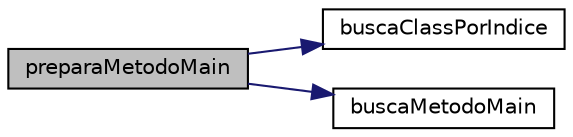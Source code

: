 digraph "preparaMetodoMain"
{
 // INTERACTIVE_SVG=YES
  edge [fontname="Helvetica",fontsize="10",labelfontname="Helvetica",labelfontsize="10"];
  node [fontname="Helvetica",fontsize="10",shape=record];
  rankdir="LR";
  Node279 [label="preparaMetodoMain",height=0.2,width=0.4,color="black", fillcolor="grey75", style="filled", fontcolor="black"];
  Node279 -> Node280 [color="midnightblue",fontsize="10",style="solid",fontname="Helvetica"];
  Node280 [label="buscaClassPorIndice",height=0.2,width=0.4,color="black", fillcolor="white", style="filled",URL="$carregador_8c.html#a5791c228ebcf57d6eb24ba9618eae973"];
  Node279 -> Node281 [color="midnightblue",fontsize="10",style="solid",fontname="Helvetica"];
  Node281 [label="buscaMetodoMain",height=0.2,width=0.4,color="black", fillcolor="white", style="filled",URL="$metodo_8c.html#a6aa5c3f94b9def67427ad40fb5205c5f"];
}
